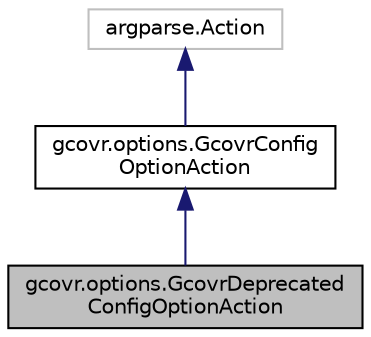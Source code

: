 digraph "gcovr.options.GcovrDeprecatedConfigOptionAction"
{
 // LATEX_PDF_SIZE
  edge [fontname="Helvetica",fontsize="10",labelfontname="Helvetica",labelfontsize="10"];
  node [fontname="Helvetica",fontsize="10",shape=record];
  Node1 [label="gcovr.options.GcovrDeprecated\lConfigOptionAction",height=0.2,width=0.4,color="black", fillcolor="grey75", style="filled", fontcolor="black",tooltip=" "];
  Node2 -> Node1 [dir="back",color="midnightblue",fontsize="10",style="solid"];
  Node2 [label="gcovr.options.GcovrConfig\lOptionAction",height=0.2,width=0.4,color="black", fillcolor="white", style="filled",URL="$classgcovr_1_1options_1_1GcovrConfigOptionAction.html",tooltip=" "];
  Node3 -> Node2 [dir="back",color="midnightblue",fontsize="10",style="solid"];
  Node3 [label="argparse.Action",height=0.2,width=0.4,color="grey75", fillcolor="white", style="filled",tooltip=" "];
}
